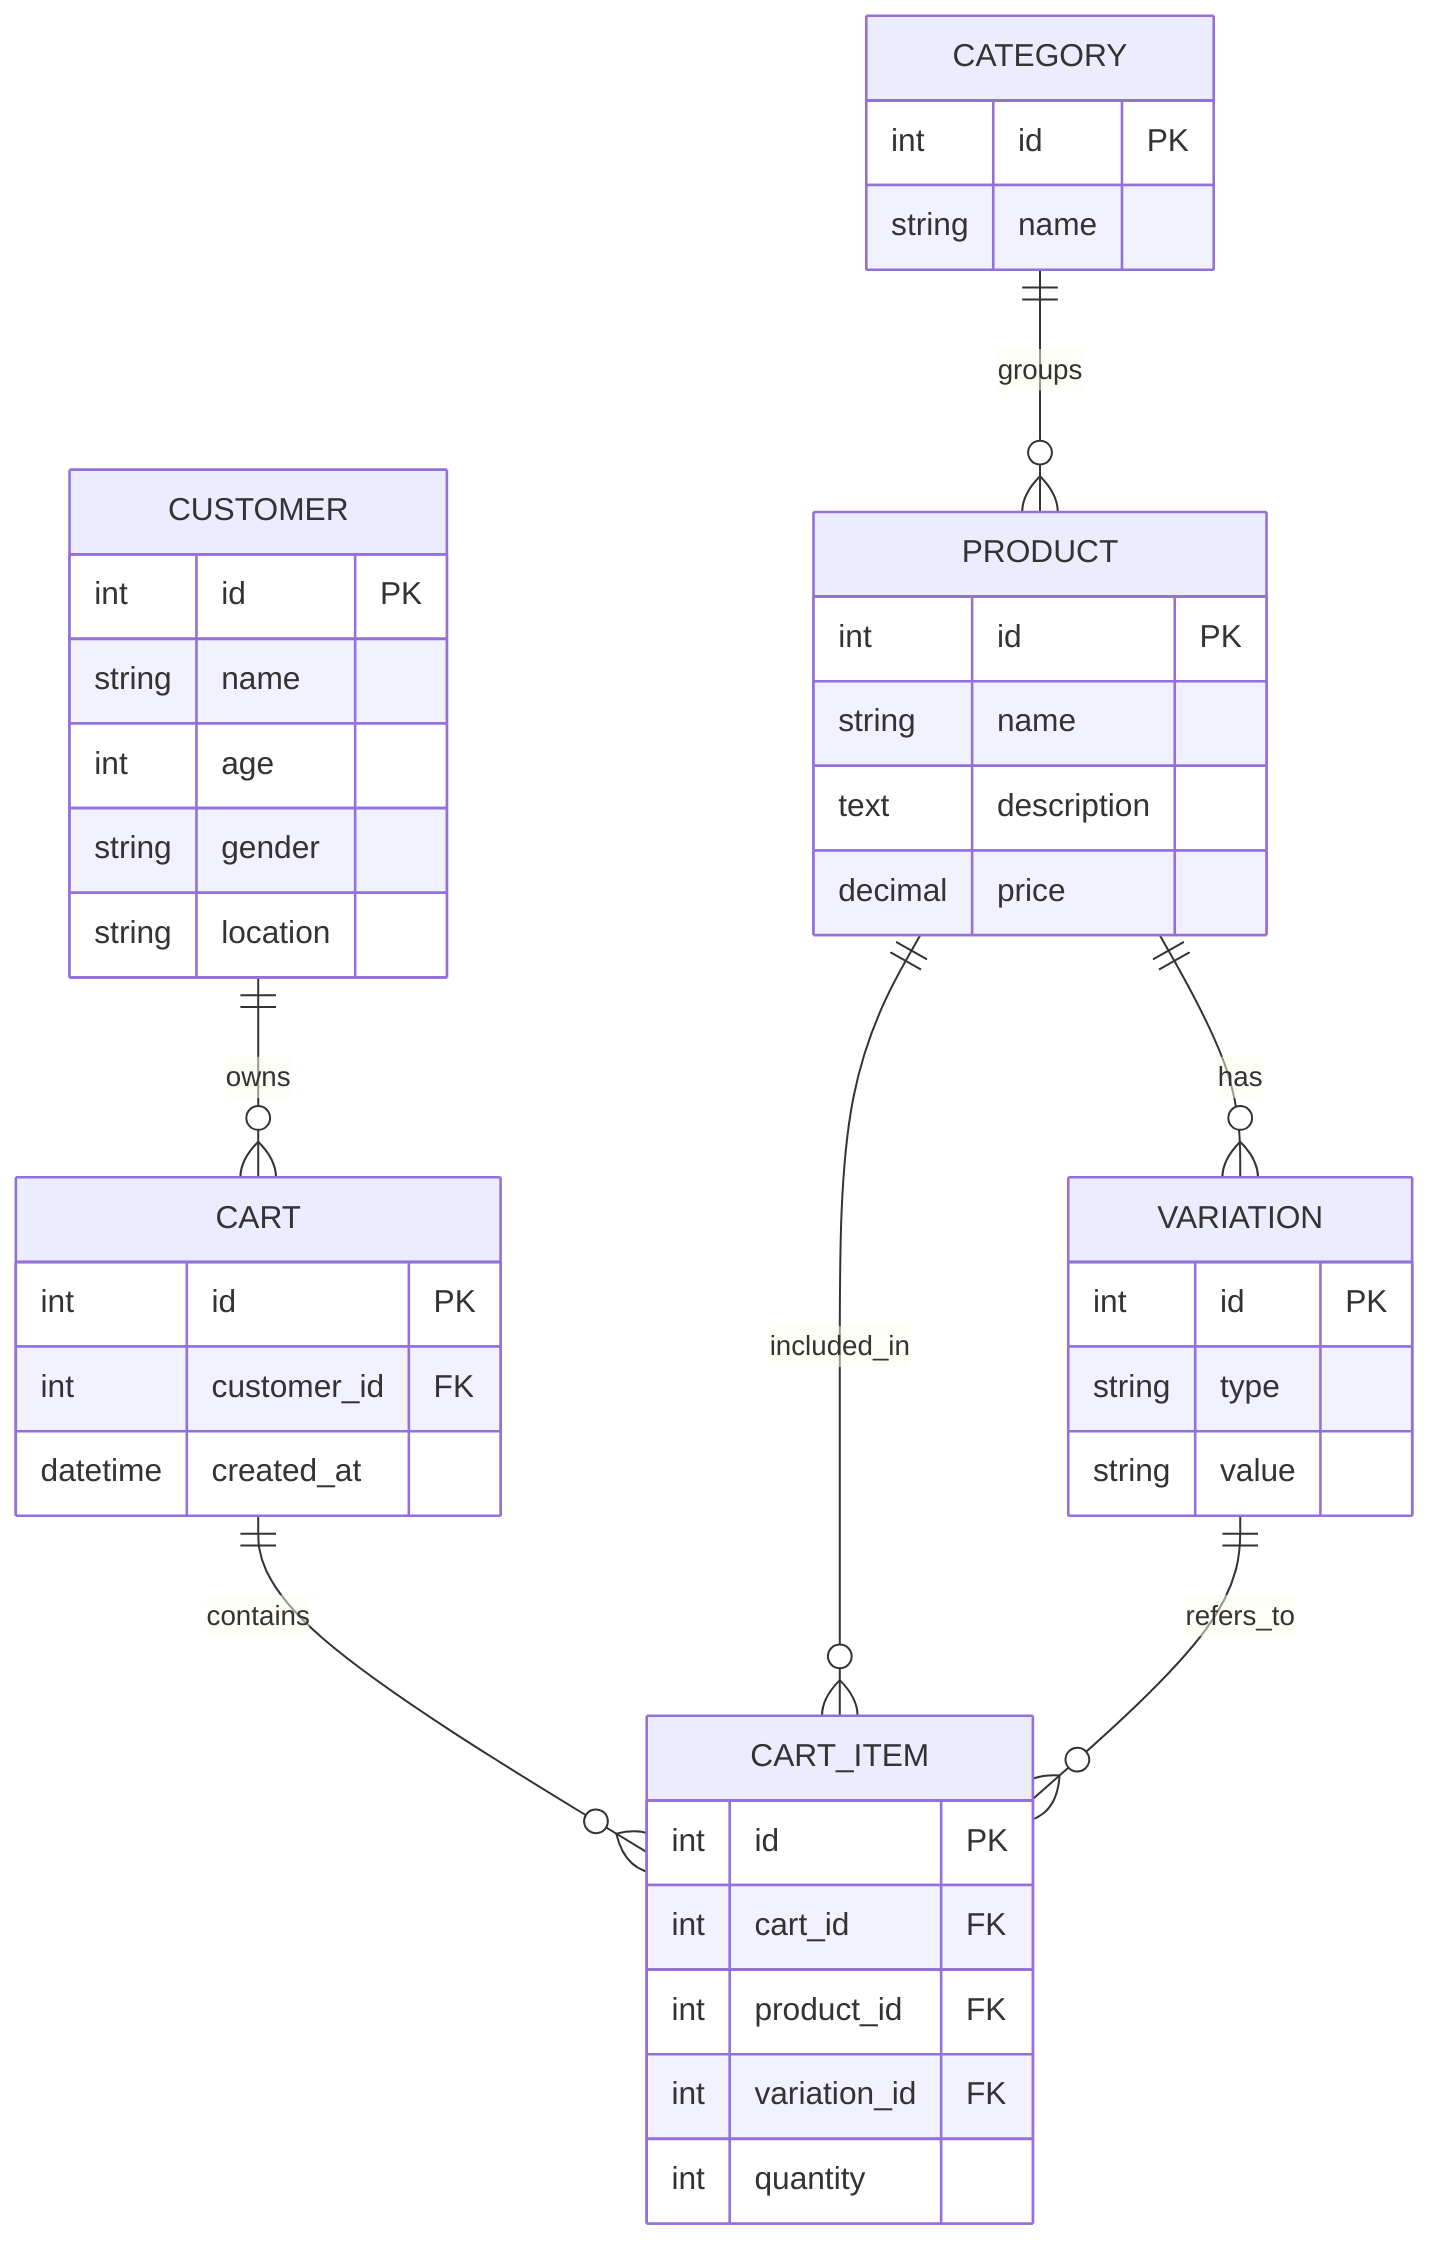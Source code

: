 erDiagram
    CUSTOMER {
        int id PK
        string name
        int age
        string gender
        string location
    }
    PRODUCT {
        int id PK
        string name
        text description
        decimal price
    }
    CATEGORY {
        int id PK
        string name
    }
    VARIATION {
        int id PK
        string type
        string value
    }
    CART {
        int id PK
        int customer_id FK
        datetime created_at
    }
    CART_ITEM {
        int id PK
        int cart_id FK
        int product_id FK
        int variation_id FK
        int quantity
    }

    CUSTOMER ||--o{ CART : owns
    CART ||--o{ CART_ITEM : contains
    PRODUCT ||--o{ CART_ITEM : included_in
    VARIATION ||--o{ CART_ITEM : refers_to
    CATEGORY ||--o{ PRODUCT : groups
    PRODUCT ||--o{ VARIATION : has